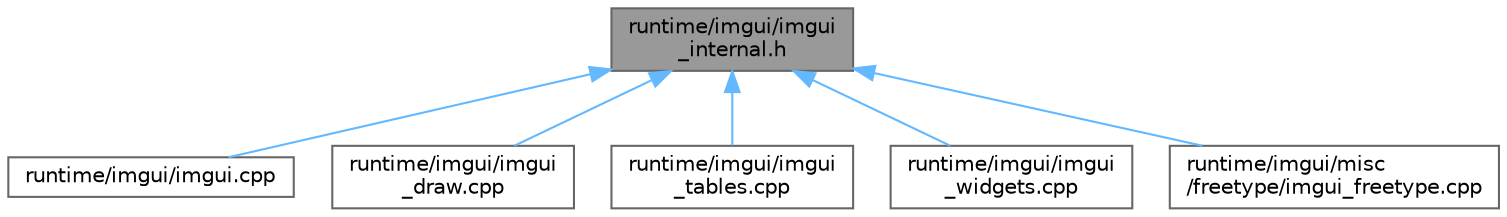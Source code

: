 digraph "runtime/imgui/imgui_internal.h"
{
 // LATEX_PDF_SIZE
  bgcolor="transparent";
  edge [fontname=Helvetica,fontsize=10,labelfontname=Helvetica,labelfontsize=10];
  node [fontname=Helvetica,fontsize=10,shape=box,height=0.2,width=0.4];
  Node1 [id="Node000001",label="runtime/imgui/imgui\l_internal.h",height=0.2,width=0.4,color="gray40", fillcolor="grey60", style="filled", fontcolor="black",tooltip=" "];
  Node1 -> Node2 [id="edge1_Node000001_Node000002",dir="back",color="steelblue1",style="solid",tooltip=" "];
  Node2 [id="Node000002",label="runtime/imgui/imgui.cpp",height=0.2,width=0.4,color="grey40", fillcolor="white", style="filled",URL="$imgui_8cpp.html",tooltip=" "];
  Node1 -> Node3 [id="edge2_Node000001_Node000003",dir="back",color="steelblue1",style="solid",tooltip=" "];
  Node3 [id="Node000003",label="runtime/imgui/imgui\l_draw.cpp",height=0.2,width=0.4,color="grey40", fillcolor="white", style="filled",URL="$imgui__draw_8cpp.html",tooltip=" "];
  Node1 -> Node4 [id="edge3_Node000001_Node000004",dir="back",color="steelblue1",style="solid",tooltip=" "];
  Node4 [id="Node000004",label="runtime/imgui/imgui\l_tables.cpp",height=0.2,width=0.4,color="grey40", fillcolor="white", style="filled",URL="$imgui__tables_8cpp.html",tooltip=" "];
  Node1 -> Node5 [id="edge4_Node000001_Node000005",dir="back",color="steelblue1",style="solid",tooltip=" "];
  Node5 [id="Node000005",label="runtime/imgui/imgui\l_widgets.cpp",height=0.2,width=0.4,color="grey40", fillcolor="white", style="filled",URL="$imgui__widgets_8cpp.html",tooltip=" "];
  Node1 -> Node6 [id="edge5_Node000001_Node000006",dir="back",color="steelblue1",style="solid",tooltip=" "];
  Node6 [id="Node000006",label="runtime/imgui/misc\l/freetype/imgui_freetype.cpp",height=0.2,width=0.4,color="grey40", fillcolor="white", style="filled",URL="$imgui__freetype_8cpp.html",tooltip=" "];
}
